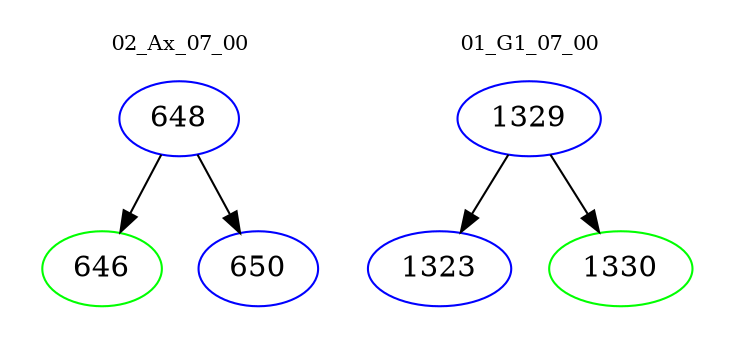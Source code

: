 digraph{
subgraph cluster_0 {
color = white
label = "02_Ax_07_00";
fontsize=10;
T0_648 [label="648", color="blue"]
T0_648 -> T0_646 [color="black"]
T0_646 [label="646", color="green"]
T0_648 -> T0_650 [color="black"]
T0_650 [label="650", color="blue"]
}
subgraph cluster_1 {
color = white
label = "01_G1_07_00";
fontsize=10;
T1_1329 [label="1329", color="blue"]
T1_1329 -> T1_1323 [color="black"]
T1_1323 [label="1323", color="blue"]
T1_1329 -> T1_1330 [color="black"]
T1_1330 [label="1330", color="green"]
}
}
